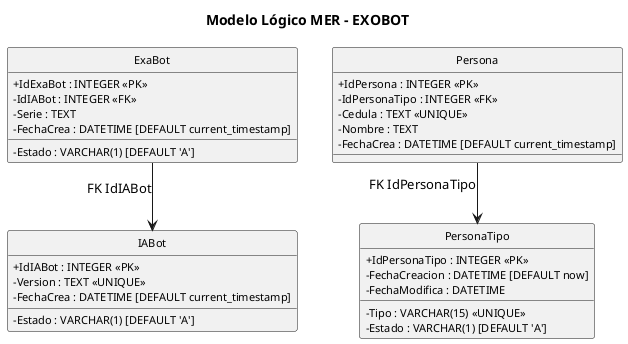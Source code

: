 @startuml
title Modelo Lógico MER - EXOBOT

' Estilos básicos
hide circle
skinparam classAttributeIconSize 0
skinparam classFontSize 12
skinparam classAttributeFontSize 11
skinparam linetype ortho

' Entidad IABot
class IABot {
  + IdIABot : INTEGER <<PK>>
  - Version : TEXT <<UNIQUE>>
  - Estado : VARCHAR(1) [DEFAULT 'A']
  - FechaCrea : DATETIME [DEFAULT current_timestamp]
}

' Entidad ExaBot
class ExaBot {
  + IdExaBot : INTEGER <<PK>>
  - IdIABot : INTEGER <<FK>>
  - Serie : TEXT
  - Estado : VARCHAR(1) [DEFAULT 'A']
  - FechaCrea : DATETIME [DEFAULT current_timestamp]
}

' Entidad PersonaTipo
class PersonaTipo {
  + IdPersonaTipo : INTEGER <<PK>>
  - Tipo : VARCHAR(15) <<UNIQUE>>
  - Estado : VARCHAR(1) [DEFAULT 'A']
  - FechaCreacion : DATETIME [DEFAULT now]
  - FechaModifica : DATETIME
}

' Entidad Persona
class Persona {
  + IdPersona : INTEGER <<PK>>
  - IdPersonaTipo : INTEGER <<FK>>
  - Cedula : TEXT <<UNIQUE>>
  - Nombre : TEXT
  - FechaCrea : DATETIME [DEFAULT current_timestamp]
}

' Relaciones
ExaBot --> IABot : FK IdIABot
Persona --> PersonaTipo : FK IdPersonaTipo

@enduml

